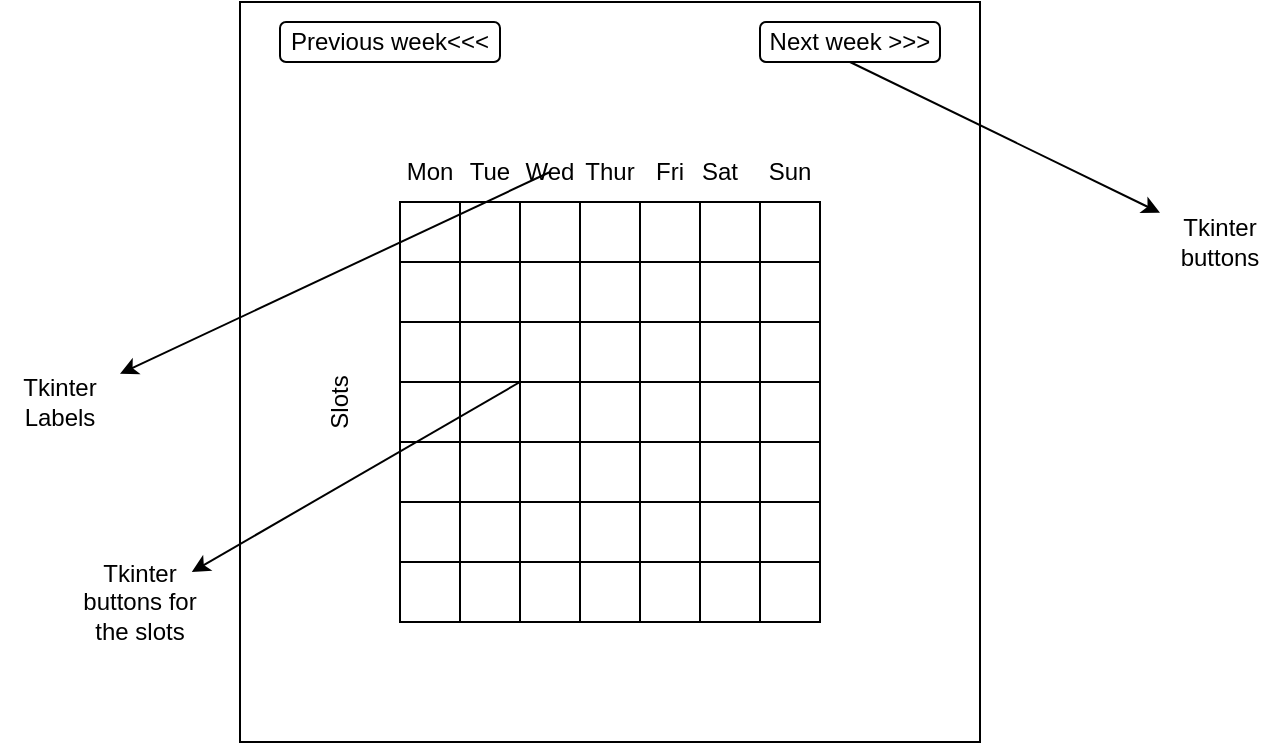 <mxfile version="26.0.15">
  <diagram name="Page-1" id="6HxLyO19A12ehSgxFpGF">
    <mxGraphModel dx="794" dy="412" grid="1" gridSize="10" guides="1" tooltips="1" connect="1" arrows="1" fold="1" page="1" pageScale="1" pageWidth="827" pageHeight="1169" math="0" shadow="0">
      <root>
        <mxCell id="0" />
        <mxCell id="1" parent="0" />
        <mxCell id="X5grjnIJarJBnW6f_xW7-1" value="" style="whiteSpace=wrap;html=1;aspect=fixed;" vertex="1" parent="1">
          <mxGeometry x="240" y="160" width="370" height="370" as="geometry" />
        </mxCell>
        <mxCell id="X5grjnIJarJBnW6f_xW7-3" value="Next week &amp;gt;&amp;gt;&amp;gt;" style="rounded=1;whiteSpace=wrap;html=1;" vertex="1" parent="1">
          <mxGeometry x="500" y="170" width="90" height="20" as="geometry" />
        </mxCell>
        <mxCell id="X5grjnIJarJBnW6f_xW7-4" value="Previous week&amp;lt;&amp;lt;&amp;lt;" style="rounded=1;whiteSpace=wrap;html=1;" vertex="1" parent="1">
          <mxGeometry x="260" y="170" width="110" height="20" as="geometry" />
        </mxCell>
        <mxCell id="X5grjnIJarJBnW6f_xW7-6" value="Slots" style="text;html=1;align=center;verticalAlign=middle;whiteSpace=wrap;rounded=0;rotation=-90;" vertex="1" parent="1">
          <mxGeometry x="260" y="350" width="60" height="20" as="geometry" />
        </mxCell>
        <mxCell id="X5grjnIJarJBnW6f_xW7-33" value="" style="whiteSpace=wrap;html=1;aspect=fixed;" vertex="1" parent="1">
          <mxGeometry x="320" y="290" width="30" height="30" as="geometry" />
        </mxCell>
        <mxCell id="X5grjnIJarJBnW6f_xW7-35" value="" style="whiteSpace=wrap;html=1;aspect=fixed;" vertex="1" parent="1">
          <mxGeometry x="320" y="260" width="30" height="30" as="geometry" />
        </mxCell>
        <mxCell id="X5grjnIJarJBnW6f_xW7-36" value="" style="whiteSpace=wrap;html=1;aspect=fixed;" vertex="1" parent="1">
          <mxGeometry x="320" y="320" width="30" height="30" as="geometry" />
        </mxCell>
        <mxCell id="X5grjnIJarJBnW6f_xW7-37" value="" style="whiteSpace=wrap;html=1;aspect=fixed;" vertex="1" parent="1">
          <mxGeometry x="380" y="440" width="30" height="30" as="geometry" />
        </mxCell>
        <mxCell id="X5grjnIJarJBnW6f_xW7-38" value="" style="whiteSpace=wrap;html=1;aspect=fixed;" vertex="1" parent="1">
          <mxGeometry x="350" y="440" width="30" height="30" as="geometry" />
        </mxCell>
        <mxCell id="X5grjnIJarJBnW6f_xW7-39" value="" style="whiteSpace=wrap;html=1;aspect=fixed;" vertex="1" parent="1">
          <mxGeometry x="320" y="440" width="30" height="30" as="geometry" />
        </mxCell>
        <mxCell id="X5grjnIJarJBnW6f_xW7-40" value="" style="whiteSpace=wrap;html=1;aspect=fixed;" vertex="1" parent="1">
          <mxGeometry x="320" y="410" width="30" height="30" as="geometry" />
        </mxCell>
        <mxCell id="X5grjnIJarJBnW6f_xW7-41" value="" style="whiteSpace=wrap;html=1;aspect=fixed;" vertex="1" parent="1">
          <mxGeometry x="320" y="380" width="30" height="30" as="geometry" />
        </mxCell>
        <mxCell id="X5grjnIJarJBnW6f_xW7-42" value="" style="whiteSpace=wrap;html=1;aspect=fixed;" vertex="1" parent="1">
          <mxGeometry x="320" y="350" width="30" height="30" as="geometry" />
        </mxCell>
        <mxCell id="X5grjnIJarJBnW6f_xW7-44" value="" style="whiteSpace=wrap;html=1;aspect=fixed;" vertex="1" parent="1">
          <mxGeometry x="410" y="440" width="30" height="30" as="geometry" />
        </mxCell>
        <mxCell id="X5grjnIJarJBnW6f_xW7-45" value="" style="whiteSpace=wrap;html=1;aspect=fixed;" vertex="1" parent="1">
          <mxGeometry x="440" y="440" width="30" height="30" as="geometry" />
        </mxCell>
        <mxCell id="X5grjnIJarJBnW6f_xW7-46" value="" style="whiteSpace=wrap;html=1;aspect=fixed;" vertex="1" parent="1">
          <mxGeometry x="470" y="440" width="30" height="30" as="geometry" />
        </mxCell>
        <mxCell id="X5grjnIJarJBnW6f_xW7-47" value="" style="whiteSpace=wrap;html=1;aspect=fixed;" vertex="1" parent="1">
          <mxGeometry x="500" y="260" width="30" height="30" as="geometry" />
        </mxCell>
        <mxCell id="X5grjnIJarJBnW6f_xW7-48" value="" style="whiteSpace=wrap;html=1;aspect=fixed;" vertex="1" parent="1">
          <mxGeometry x="470" y="260" width="30" height="30" as="geometry" />
        </mxCell>
        <mxCell id="X5grjnIJarJBnW6f_xW7-49" value="" style="whiteSpace=wrap;html=1;aspect=fixed;" vertex="1" parent="1">
          <mxGeometry x="440" y="260" width="30" height="30" as="geometry" />
        </mxCell>
        <mxCell id="X5grjnIJarJBnW6f_xW7-50" value="" style="whiteSpace=wrap;html=1;aspect=fixed;" vertex="1" parent="1">
          <mxGeometry x="410" y="260" width="30" height="30" as="geometry" />
        </mxCell>
        <mxCell id="X5grjnIJarJBnW6f_xW7-51" value="" style="whiteSpace=wrap;html=1;aspect=fixed;" vertex="1" parent="1">
          <mxGeometry x="380" y="260" width="30" height="30" as="geometry" />
        </mxCell>
        <mxCell id="X5grjnIJarJBnW6f_xW7-52" value="" style="whiteSpace=wrap;html=1;aspect=fixed;" vertex="1" parent="1">
          <mxGeometry x="350" y="260" width="30" height="30" as="geometry" />
        </mxCell>
        <mxCell id="X5grjnIJarJBnW6f_xW7-53" value="" style="whiteSpace=wrap;html=1;aspect=fixed;" vertex="1" parent="1">
          <mxGeometry x="500" y="440" width="30" height="30" as="geometry" />
        </mxCell>
        <mxCell id="X5grjnIJarJBnW6f_xW7-54" value="" style="whiteSpace=wrap;html=1;aspect=fixed;" vertex="1" parent="1">
          <mxGeometry x="470" y="410" width="30" height="30" as="geometry" />
        </mxCell>
        <mxCell id="X5grjnIJarJBnW6f_xW7-55" value="" style="whiteSpace=wrap;html=1;aspect=fixed;" vertex="1" parent="1">
          <mxGeometry x="500" y="410" width="30" height="30" as="geometry" />
        </mxCell>
        <mxCell id="X5grjnIJarJBnW6f_xW7-56" value="" style="whiteSpace=wrap;html=1;aspect=fixed;" vertex="1" parent="1">
          <mxGeometry x="500" y="380" width="30" height="30" as="geometry" />
        </mxCell>
        <mxCell id="X5grjnIJarJBnW6f_xW7-57" value="" style="whiteSpace=wrap;html=1;aspect=fixed;" vertex="1" parent="1">
          <mxGeometry x="500" y="350" width="30" height="30" as="geometry" />
        </mxCell>
        <mxCell id="X5grjnIJarJBnW6f_xW7-58" value="" style="whiteSpace=wrap;html=1;aspect=fixed;" vertex="1" parent="1">
          <mxGeometry x="500" y="320" width="30" height="30" as="geometry" />
        </mxCell>
        <mxCell id="X5grjnIJarJBnW6f_xW7-59" value="" style="whiteSpace=wrap;html=1;aspect=fixed;" vertex="1" parent="1">
          <mxGeometry x="500" y="290" width="30" height="30" as="geometry" />
        </mxCell>
        <mxCell id="X5grjnIJarJBnW6f_xW7-60" value="" style="whiteSpace=wrap;html=1;aspect=fixed;" vertex="1" parent="1">
          <mxGeometry x="410" y="320" width="30" height="30" as="geometry" />
        </mxCell>
        <mxCell id="X5grjnIJarJBnW6f_xW7-61" value="" style="whiteSpace=wrap;html=1;aspect=fixed;" vertex="1" parent="1">
          <mxGeometry x="410" y="380" width="30" height="30" as="geometry" />
        </mxCell>
        <mxCell id="X5grjnIJarJBnW6f_xW7-62" value="" style="whiteSpace=wrap;html=1;aspect=fixed;" vertex="1" parent="1">
          <mxGeometry x="350" y="410" width="30" height="30" as="geometry" />
        </mxCell>
        <mxCell id="X5grjnIJarJBnW6f_xW7-63" value="" style="whiteSpace=wrap;html=1;aspect=fixed;" vertex="1" parent="1">
          <mxGeometry x="380" y="410" width="30" height="30" as="geometry" />
        </mxCell>
        <mxCell id="X5grjnIJarJBnW6f_xW7-64" value="" style="whiteSpace=wrap;html=1;aspect=fixed;" vertex="1" parent="1">
          <mxGeometry x="440" y="320" width="30" height="30" as="geometry" />
        </mxCell>
        <mxCell id="X5grjnIJarJBnW6f_xW7-65" value="" style="whiteSpace=wrap;html=1;aspect=fixed;" vertex="1" parent="1">
          <mxGeometry x="440" y="350" width="30" height="30" as="geometry" />
        </mxCell>
        <mxCell id="X5grjnIJarJBnW6f_xW7-66" value="" style="whiteSpace=wrap;html=1;aspect=fixed;" vertex="1" parent="1">
          <mxGeometry x="440" y="380" width="30" height="30" as="geometry" />
        </mxCell>
        <mxCell id="X5grjnIJarJBnW6f_xW7-67" value="" style="whiteSpace=wrap;html=1;aspect=fixed;" vertex="1" parent="1">
          <mxGeometry x="410" y="410" width="30" height="30" as="geometry" />
        </mxCell>
        <mxCell id="X5grjnIJarJBnW6f_xW7-68" value="" style="whiteSpace=wrap;html=1;aspect=fixed;" vertex="1" parent="1">
          <mxGeometry x="440" y="410" width="30" height="30" as="geometry" />
        </mxCell>
        <mxCell id="X5grjnIJarJBnW6f_xW7-69" value="" style="whiteSpace=wrap;html=1;aspect=fixed;" vertex="1" parent="1">
          <mxGeometry x="470" y="320" width="30" height="30" as="geometry" />
        </mxCell>
        <mxCell id="X5grjnIJarJBnW6f_xW7-70" value="" style="whiteSpace=wrap;html=1;aspect=fixed;" vertex="1" parent="1">
          <mxGeometry x="470" y="350" width="30" height="30" as="geometry" />
        </mxCell>
        <mxCell id="X5grjnIJarJBnW6f_xW7-71" value="" style="whiteSpace=wrap;html=1;aspect=fixed;" vertex="1" parent="1">
          <mxGeometry x="470" y="380" width="30" height="30" as="geometry" />
        </mxCell>
        <mxCell id="X5grjnIJarJBnW6f_xW7-72" value="" style="whiteSpace=wrap;html=1;aspect=fixed;" vertex="1" parent="1">
          <mxGeometry x="410" y="290" width="30" height="30" as="geometry" />
        </mxCell>
        <mxCell id="X5grjnIJarJBnW6f_xW7-73" value="" style="whiteSpace=wrap;html=1;aspect=fixed;" vertex="1" parent="1">
          <mxGeometry x="440" y="290" width="30" height="30" as="geometry" />
        </mxCell>
        <mxCell id="X5grjnIJarJBnW6f_xW7-74" value="" style="whiteSpace=wrap;html=1;aspect=fixed;" vertex="1" parent="1">
          <mxGeometry x="470" y="290" width="30" height="30" as="geometry" />
        </mxCell>
        <mxCell id="X5grjnIJarJBnW6f_xW7-75" value="" style="whiteSpace=wrap;html=1;aspect=fixed;" vertex="1" parent="1">
          <mxGeometry x="380" y="290" width="30" height="30" as="geometry" />
        </mxCell>
        <mxCell id="X5grjnIJarJBnW6f_xW7-76" value="" style="whiteSpace=wrap;html=1;aspect=fixed;" vertex="1" parent="1">
          <mxGeometry x="350" y="350" width="30" height="30" as="geometry" />
        </mxCell>
        <mxCell id="X5grjnIJarJBnW6f_xW7-77" value="" style="whiteSpace=wrap;html=1;aspect=fixed;" vertex="1" parent="1">
          <mxGeometry x="350" y="320" width="30" height="30" as="geometry" />
        </mxCell>
        <mxCell id="X5grjnIJarJBnW6f_xW7-78" value="" style="whiteSpace=wrap;html=1;aspect=fixed;" vertex="1" parent="1">
          <mxGeometry x="350" y="290" width="30" height="30" as="geometry" />
        </mxCell>
        <mxCell id="X5grjnIJarJBnW6f_xW7-80" value="" style="whiteSpace=wrap;html=1;aspect=fixed;" vertex="1" parent="1">
          <mxGeometry x="410" y="350" width="30" height="30" as="geometry" />
        </mxCell>
        <mxCell id="X5grjnIJarJBnW6f_xW7-81" value="" style="whiteSpace=wrap;html=1;aspect=fixed;" vertex="1" parent="1">
          <mxGeometry x="380" y="320" width="30" height="30" as="geometry" />
        </mxCell>
        <mxCell id="X5grjnIJarJBnW6f_xW7-82" value="" style="whiteSpace=wrap;html=1;aspect=fixed;" vertex="1" parent="1">
          <mxGeometry x="380" y="350" width="30" height="30" as="geometry" />
        </mxCell>
        <mxCell id="X5grjnIJarJBnW6f_xW7-83" value="" style="whiteSpace=wrap;html=1;aspect=fixed;" vertex="1" parent="1">
          <mxGeometry x="380" y="380" width="30" height="30" as="geometry" />
        </mxCell>
        <mxCell id="X5grjnIJarJBnW6f_xW7-84" value="" style="whiteSpace=wrap;html=1;aspect=fixed;" vertex="1" parent="1">
          <mxGeometry x="350" y="380" width="30" height="30" as="geometry" />
        </mxCell>
        <mxCell id="X5grjnIJarJBnW6f_xW7-85" value="Mon" style="text;html=1;align=center;verticalAlign=middle;whiteSpace=wrap;rounded=0;" vertex="1" parent="1">
          <mxGeometry x="305" y="230" width="60" height="30" as="geometry" />
        </mxCell>
        <mxCell id="X5grjnIJarJBnW6f_xW7-86" value="Sun" style="text;html=1;align=center;verticalAlign=middle;whiteSpace=wrap;rounded=0;" vertex="1" parent="1">
          <mxGeometry x="485" y="230" width="60" height="30" as="geometry" />
        </mxCell>
        <mxCell id="X5grjnIJarJBnW6f_xW7-87" value="Sat" style="text;html=1;align=center;verticalAlign=middle;whiteSpace=wrap;rounded=0;" vertex="1" parent="1">
          <mxGeometry x="450" y="230" width="60" height="30" as="geometry" />
        </mxCell>
        <mxCell id="X5grjnIJarJBnW6f_xW7-88" value="Fri" style="text;html=1;align=center;verticalAlign=middle;whiteSpace=wrap;rounded=0;" vertex="1" parent="1">
          <mxGeometry x="425" y="230" width="60" height="30" as="geometry" />
        </mxCell>
        <mxCell id="X5grjnIJarJBnW6f_xW7-89" value="Thur" style="text;html=1;align=center;verticalAlign=middle;whiteSpace=wrap;rounded=0;" vertex="1" parent="1">
          <mxGeometry x="395" y="230" width="60" height="30" as="geometry" />
        </mxCell>
        <mxCell id="X5grjnIJarJBnW6f_xW7-90" value="Wed" style="text;html=1;align=center;verticalAlign=middle;whiteSpace=wrap;rounded=0;" vertex="1" parent="1">
          <mxGeometry x="365" y="230" width="60" height="30" as="geometry" />
        </mxCell>
        <mxCell id="X5grjnIJarJBnW6f_xW7-91" value="Tue" style="text;html=1;align=center;verticalAlign=middle;whiteSpace=wrap;rounded=0;" vertex="1" parent="1">
          <mxGeometry x="335" y="230" width="60" height="30" as="geometry" />
        </mxCell>
        <mxCell id="X5grjnIJarJBnW6f_xW7-92" value="" style="endArrow=classic;html=1;rounded=0;exitX=0.5;exitY=1;exitDx=0;exitDy=0;" edge="1" parent="1" source="X5grjnIJarJBnW6f_xW7-3" target="X5grjnIJarJBnW6f_xW7-93">
          <mxGeometry width="50" height="50" relative="1" as="geometry">
            <mxPoint x="380" y="350" as="sourcePoint" />
            <mxPoint x="730" y="280" as="targetPoint" />
          </mxGeometry>
        </mxCell>
        <mxCell id="X5grjnIJarJBnW6f_xW7-93" value="Tkinter buttons" style="text;html=1;align=center;verticalAlign=middle;whiteSpace=wrap;rounded=0;" vertex="1" parent="1">
          <mxGeometry x="700" y="265" width="60" height="30" as="geometry" />
        </mxCell>
        <mxCell id="X5grjnIJarJBnW6f_xW7-96" value="" style="endArrow=classic;html=1;rounded=0;exitX=1;exitY=0.5;exitDx=0;exitDy=0;" edge="1" parent="1" source="X5grjnIJarJBnW6f_xW7-91" target="X5grjnIJarJBnW6f_xW7-97">
          <mxGeometry width="50" height="50" relative="1" as="geometry">
            <mxPoint x="390" y="240" as="sourcePoint" />
            <mxPoint x="150" y="360" as="targetPoint" />
          </mxGeometry>
        </mxCell>
        <mxCell id="X5grjnIJarJBnW6f_xW7-97" value="Tkinter Labels" style="text;html=1;align=center;verticalAlign=middle;whiteSpace=wrap;rounded=0;" vertex="1" parent="1">
          <mxGeometry x="120" y="345" width="60" height="30" as="geometry" />
        </mxCell>
        <mxCell id="X5grjnIJarJBnW6f_xW7-98" value="" style="endArrow=classic;html=1;rounded=0;" edge="1" parent="1" target="X5grjnIJarJBnW6f_xW7-99">
          <mxGeometry width="50" height="50" relative="1" as="geometry">
            <mxPoint x="380" y="350" as="sourcePoint" />
            <mxPoint x="190" y="460" as="targetPoint" />
          </mxGeometry>
        </mxCell>
        <mxCell id="X5grjnIJarJBnW6f_xW7-99" value="Tkinter buttons for the slots" style="text;html=1;align=center;verticalAlign=middle;whiteSpace=wrap;rounded=0;" vertex="1" parent="1">
          <mxGeometry x="160" y="445" width="60" height="30" as="geometry" />
        </mxCell>
      </root>
    </mxGraphModel>
  </diagram>
</mxfile>
